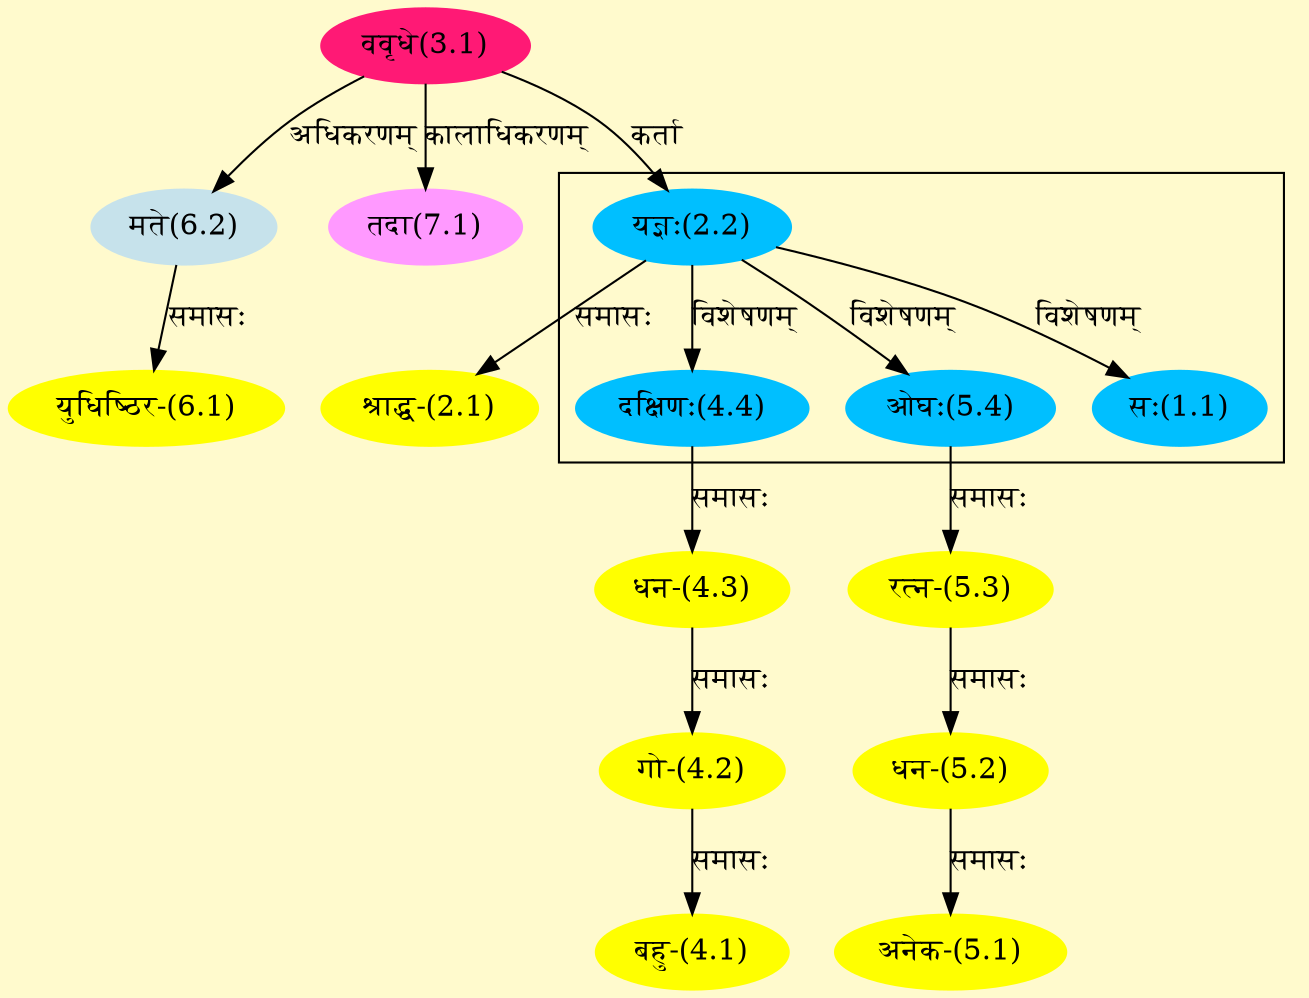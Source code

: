 digraph G{
rankdir=BT;
 compound=true;
 bgcolor="lemonchiffon1";

subgraph cluster_1{
Node1_1 [style=filled, color="#00BFFF" label = "सः(1.1)"]
Node2_2 [style=filled, color="#00BFFF" label = "यज्ञः(2.2)"]
Node4_4 [style=filled, color="#00BFFF" label = "दक्षिणः(4.4)"]
Node5_4 [style=filled, color="#00BFFF" label = "ओघः(5.4)"]

}
Node2_1 [style=filled, color="#FFFF00" label = "श्राद्ध-(2.1)"]
Node2_2 [style=filled, color="#00BFFF" label = "यज्ञः(2.2)"]
Node3_1 [style=filled, color="#FF1975" label = "ववृधे(3.1)"]
Node4_1 [style=filled, color="#FFFF00" label = "बहु-(4.1)"]
Node4_2 [style=filled, color="#FFFF00" label = "गो-(4.2)"]
Node4_3 [style=filled, color="#FFFF00" label = "धन-(4.3)"]
Node4_4 [style=filled, color="#00BFFF" label = "दक्षिणः(4.4)"]
Node5_1 [style=filled, color="#FFFF00" label = "अनेक-(5.1)"]
Node5_2 [style=filled, color="#FFFF00" label = "धन-(5.2)"]
Node5_3 [style=filled, color="#FFFF00" label = "रत्न-(5.3)"]
Node5_4 [style=filled, color="#00BFFF" label = "ओघः(5.4)"]
Node6_1 [style=filled, color="#FFFF00" label = "युधिष्ठिर-(6.1)"]
Node6_2 [style=filled, color="#C6E2EB" label = "मते(6.2)"]
Node7_1 [style=filled, color="#FF99FF" label = "तदा(7.1)"]
/* Start of Relations section */

Node1_1 -> Node2_2 [  label="विशेषणम्"  dir="back" ]
Node2_1 -> Node2_2 [  label="समासः"  dir="back" ]
Node2_2 -> Node3_1 [  label="कर्ता"  dir="back" ]
Node4_1 -> Node4_2 [  label="समासः"  dir="back" ]
Node4_2 -> Node4_3 [  label="समासः"  dir="back" ]
Node4_3 -> Node4_4 [  label="समासः"  dir="back" ]
Node4_4 -> Node2_2 [  label="विशेषणम्"  dir="back" ]
Node5_1 -> Node5_2 [  label="समासः"  dir="back" ]
Node5_2 -> Node5_3 [  label="समासः"  dir="back" ]
Node5_3 -> Node5_4 [  label="समासः"  dir="back" ]
Node5_4 -> Node2_2 [  label="विशेषणम्"  dir="back" ]
Node6_1 -> Node6_2 [  label="समासः"  dir="back" ]
Node6_2 -> Node3_1 [  label="अधिकरणम्"  dir="back" ]
Node7_1 -> Node3_1 [  label="कालाधिकरणम्"  dir="back" ]
}
